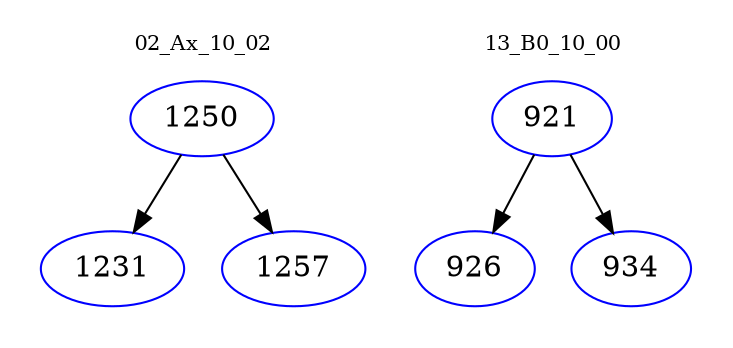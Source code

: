 digraph{
subgraph cluster_0 {
color = white
label = "02_Ax_10_02";
fontsize=10;
T0_1250 [label="1250", color="blue"]
T0_1250 -> T0_1231 [color="black"]
T0_1231 [label="1231", color="blue"]
T0_1250 -> T0_1257 [color="black"]
T0_1257 [label="1257", color="blue"]
}
subgraph cluster_1 {
color = white
label = "13_B0_10_00";
fontsize=10;
T1_921 [label="921", color="blue"]
T1_921 -> T1_926 [color="black"]
T1_926 [label="926", color="blue"]
T1_921 -> T1_934 [color="black"]
T1_934 [label="934", color="blue"]
}
}
